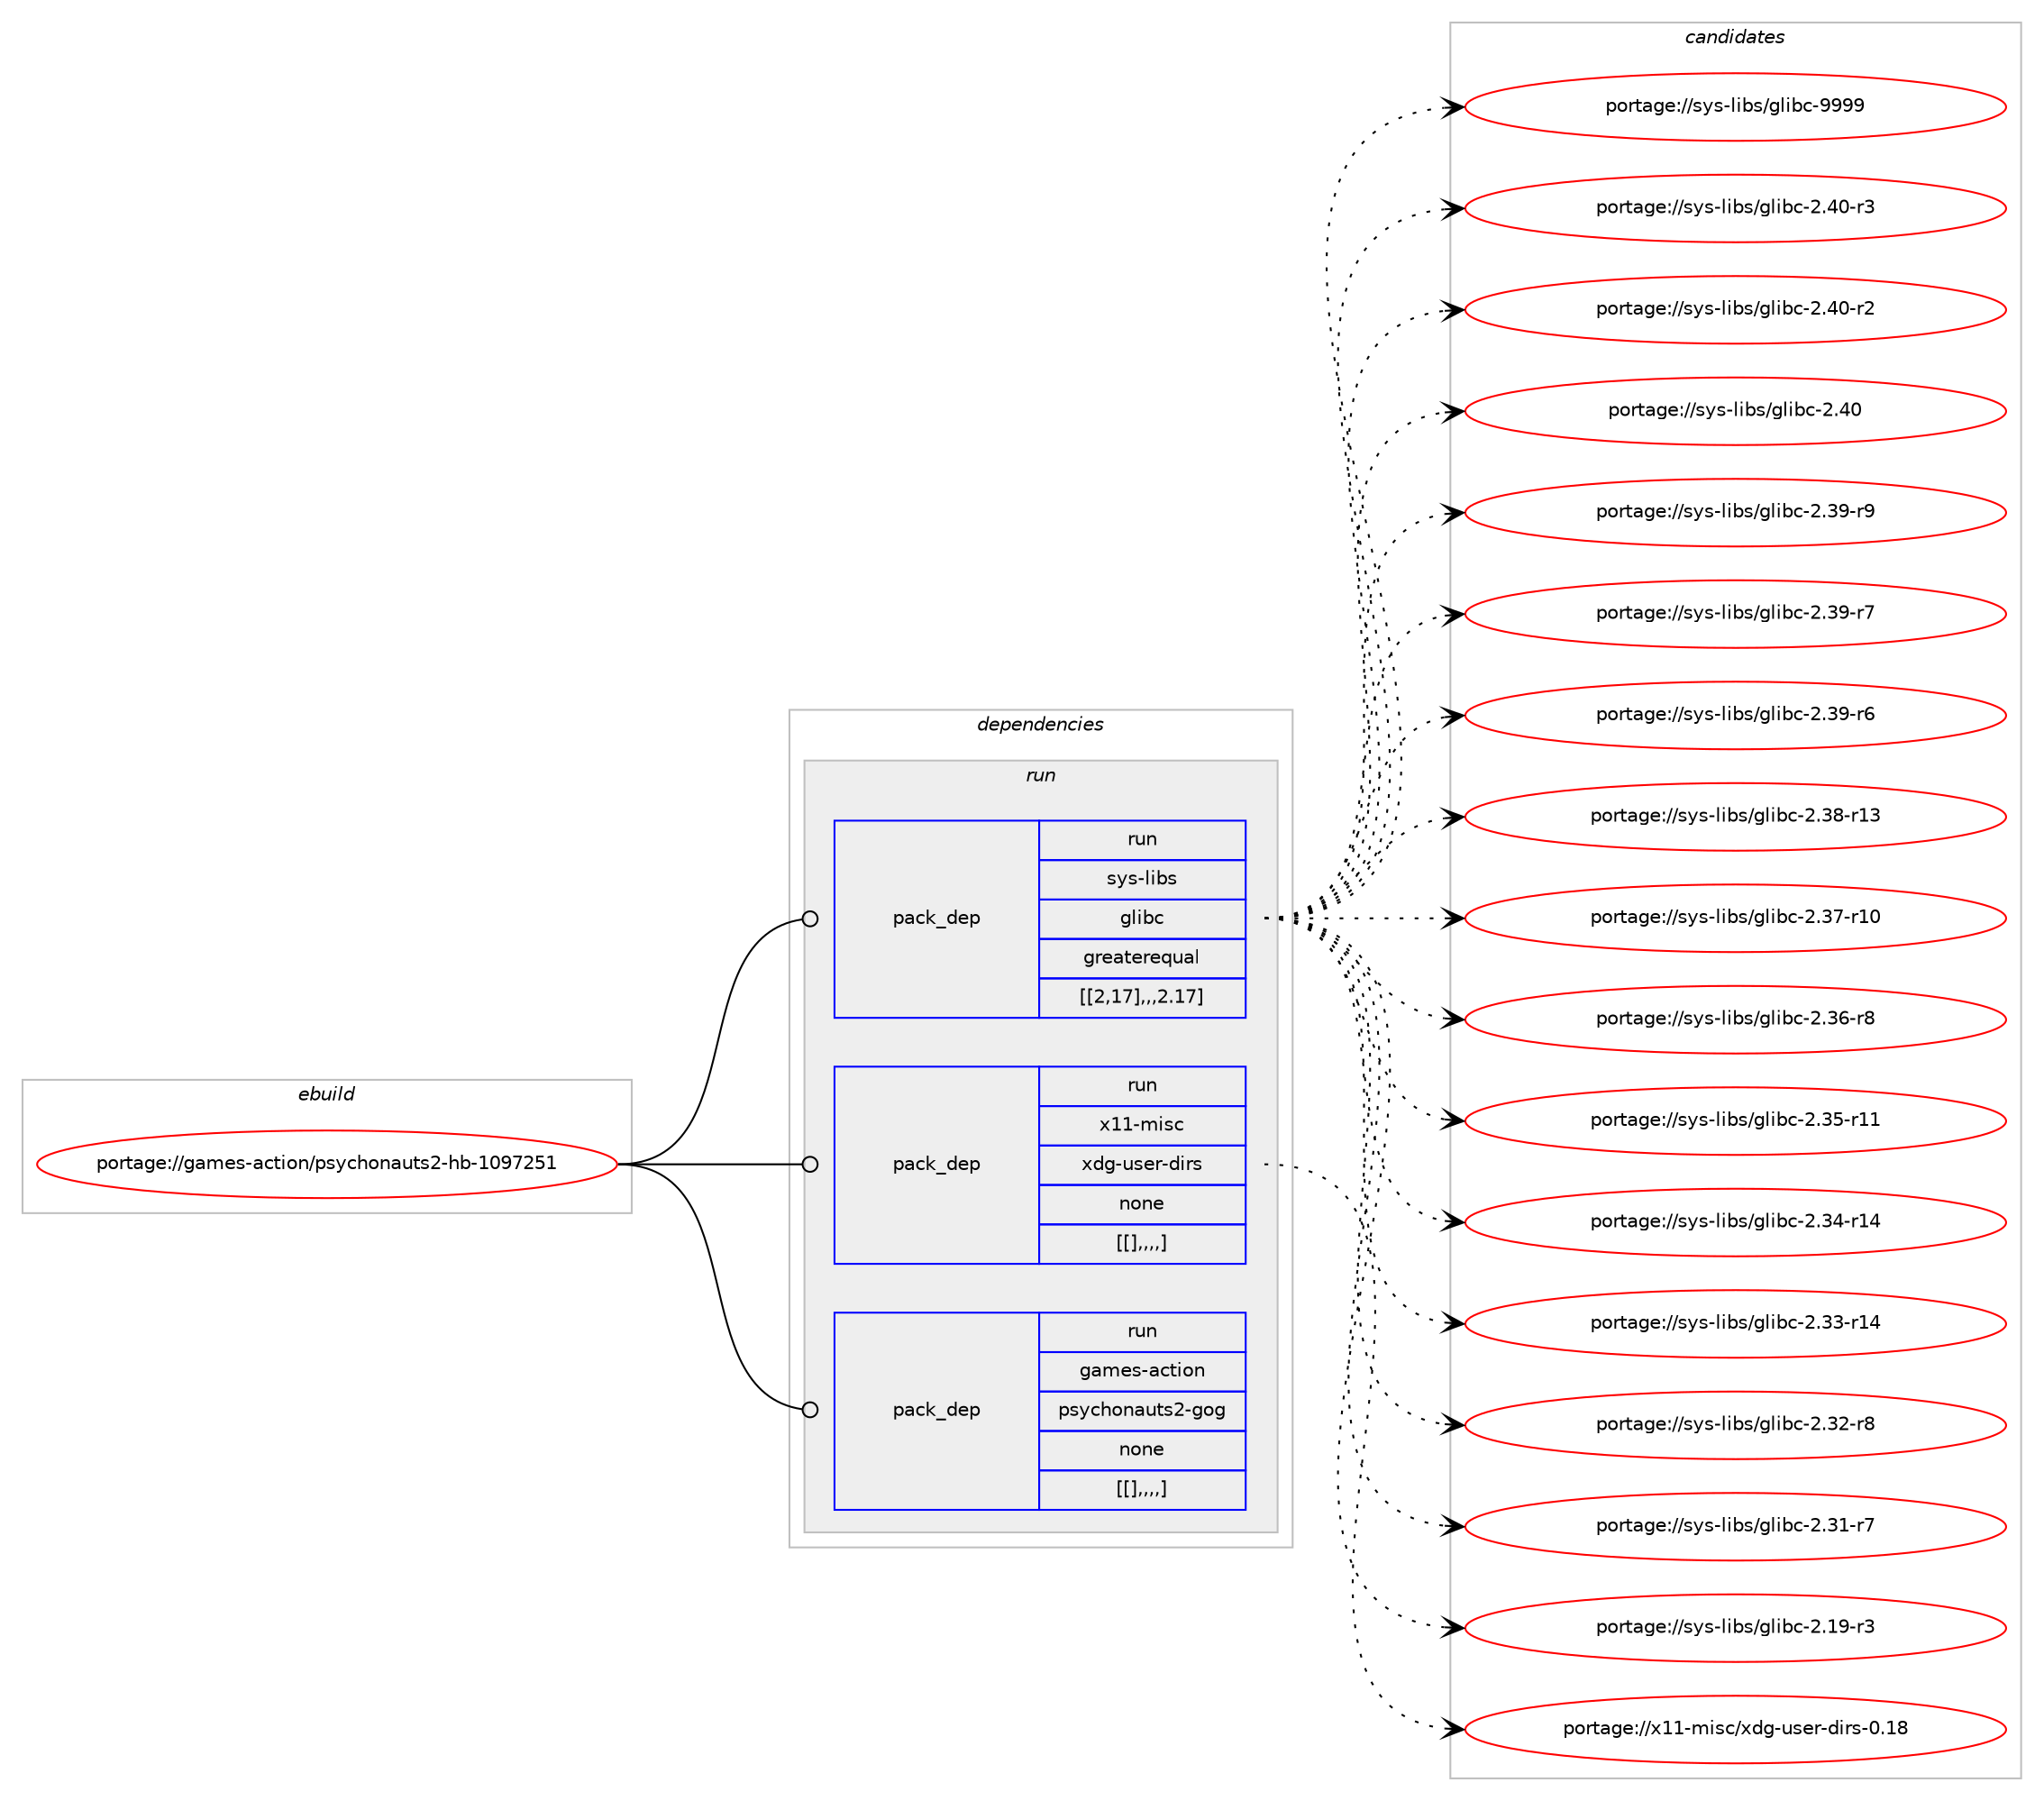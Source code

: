 digraph prolog {

# *************
# Graph options
# *************

newrank=true;
concentrate=true;
compound=true;
graph [rankdir=LR,fontname=Helvetica,fontsize=10,ranksep=1.5];#, ranksep=2.5, nodesep=0.2];
edge  [arrowhead=vee];
node  [fontname=Helvetica,fontsize=10];

# **********
# The ebuild
# **********

subgraph cluster_leftcol {
color=gray;
label=<<i>ebuild</i>>;
id [label="portage://games-action/psychonauts2-hb-1097251", color=red, width=4, href="../games-action/psychonauts2-hb-1097251.svg"];
}

# ****************
# The dependencies
# ****************

subgraph cluster_midcol {
color=gray;
label=<<i>dependencies</i>>;
subgraph cluster_compile {
fillcolor="#eeeeee";
style=filled;
label=<<i>compile</i>>;
}
subgraph cluster_compileandrun {
fillcolor="#eeeeee";
style=filled;
label=<<i>compile and run</i>>;
}
subgraph cluster_run {
fillcolor="#eeeeee";
style=filled;
label=<<i>run</i>>;
subgraph pack161663 {
dependency227711 [label=<<TABLE BORDER="0" CELLBORDER="1" CELLSPACING="0" CELLPADDING="4" WIDTH="220"><TR><TD ROWSPAN="6" CELLPADDING="30">pack_dep</TD></TR><TR><TD WIDTH="110">run</TD></TR><TR><TD>sys-libs</TD></TR><TR><TD>glibc</TD></TR><TR><TD>greaterequal</TD></TR><TR><TD>[[2,17],,,2.17]</TD></TR></TABLE>>, shape=none, color=blue];
}
id:e -> dependency227711:w [weight=20,style="solid",arrowhead="odot"];
subgraph pack161664 {
dependency227712 [label=<<TABLE BORDER="0" CELLBORDER="1" CELLSPACING="0" CELLPADDING="4" WIDTH="220"><TR><TD ROWSPAN="6" CELLPADDING="30">pack_dep</TD></TR><TR><TD WIDTH="110">run</TD></TR><TR><TD>x11-misc</TD></TR><TR><TD>xdg-user-dirs</TD></TR><TR><TD>none</TD></TR><TR><TD>[[],,,,]</TD></TR></TABLE>>, shape=none, color=blue];
}
id:e -> dependency227712:w [weight=20,style="solid",arrowhead="odot"];
subgraph pack161665 {
dependency227713 [label=<<TABLE BORDER="0" CELLBORDER="1" CELLSPACING="0" CELLPADDING="4" WIDTH="220"><TR><TD ROWSPAN="6" CELLPADDING="30">pack_dep</TD></TR><TR><TD WIDTH="110">run</TD></TR><TR><TD>games-action</TD></TR><TR><TD>psychonauts2-gog</TD></TR><TR><TD>none</TD></TR><TR><TD>[[],,,,]</TD></TR></TABLE>>, shape=none, color=blue];
}
id:e -> dependency227713:w [weight=20,style="solid",arrowhead="odot"];
}
}

# **************
# The candidates
# **************

subgraph cluster_choices {
rank=same;
color=gray;
label=<<i>candidates</i>>;

subgraph choice161663 {
color=black;
nodesep=1;
choice11512111545108105981154710310810598994557575757 [label="portage://sys-libs/glibc-9999", color=red, width=4,href="../sys-libs/glibc-9999.svg"];
choice115121115451081059811547103108105989945504652484511451 [label="portage://sys-libs/glibc-2.40-r3", color=red, width=4,href="../sys-libs/glibc-2.40-r3.svg"];
choice115121115451081059811547103108105989945504652484511450 [label="portage://sys-libs/glibc-2.40-r2", color=red, width=4,href="../sys-libs/glibc-2.40-r2.svg"];
choice11512111545108105981154710310810598994550465248 [label="portage://sys-libs/glibc-2.40", color=red, width=4,href="../sys-libs/glibc-2.40.svg"];
choice115121115451081059811547103108105989945504651574511457 [label="portage://sys-libs/glibc-2.39-r9", color=red, width=4,href="../sys-libs/glibc-2.39-r9.svg"];
choice115121115451081059811547103108105989945504651574511455 [label="portage://sys-libs/glibc-2.39-r7", color=red, width=4,href="../sys-libs/glibc-2.39-r7.svg"];
choice115121115451081059811547103108105989945504651574511454 [label="portage://sys-libs/glibc-2.39-r6", color=red, width=4,href="../sys-libs/glibc-2.39-r6.svg"];
choice11512111545108105981154710310810598994550465156451144951 [label="portage://sys-libs/glibc-2.38-r13", color=red, width=4,href="../sys-libs/glibc-2.38-r13.svg"];
choice11512111545108105981154710310810598994550465155451144948 [label="portage://sys-libs/glibc-2.37-r10", color=red, width=4,href="../sys-libs/glibc-2.37-r10.svg"];
choice115121115451081059811547103108105989945504651544511456 [label="portage://sys-libs/glibc-2.36-r8", color=red, width=4,href="../sys-libs/glibc-2.36-r8.svg"];
choice11512111545108105981154710310810598994550465153451144949 [label="portage://sys-libs/glibc-2.35-r11", color=red, width=4,href="../sys-libs/glibc-2.35-r11.svg"];
choice11512111545108105981154710310810598994550465152451144952 [label="portage://sys-libs/glibc-2.34-r14", color=red, width=4,href="../sys-libs/glibc-2.34-r14.svg"];
choice11512111545108105981154710310810598994550465151451144952 [label="portage://sys-libs/glibc-2.33-r14", color=red, width=4,href="../sys-libs/glibc-2.33-r14.svg"];
choice115121115451081059811547103108105989945504651504511456 [label="portage://sys-libs/glibc-2.32-r8", color=red, width=4,href="../sys-libs/glibc-2.32-r8.svg"];
choice115121115451081059811547103108105989945504651494511455 [label="portage://sys-libs/glibc-2.31-r7", color=red, width=4,href="../sys-libs/glibc-2.31-r7.svg"];
choice115121115451081059811547103108105989945504649574511451 [label="portage://sys-libs/glibc-2.19-r3", color=red, width=4,href="../sys-libs/glibc-2.19-r3.svg"];
dependency227711:e -> choice11512111545108105981154710310810598994557575757:w [style=dotted,weight="100"];
dependency227711:e -> choice115121115451081059811547103108105989945504652484511451:w [style=dotted,weight="100"];
dependency227711:e -> choice115121115451081059811547103108105989945504652484511450:w [style=dotted,weight="100"];
dependency227711:e -> choice11512111545108105981154710310810598994550465248:w [style=dotted,weight="100"];
dependency227711:e -> choice115121115451081059811547103108105989945504651574511457:w [style=dotted,weight="100"];
dependency227711:e -> choice115121115451081059811547103108105989945504651574511455:w [style=dotted,weight="100"];
dependency227711:e -> choice115121115451081059811547103108105989945504651574511454:w [style=dotted,weight="100"];
dependency227711:e -> choice11512111545108105981154710310810598994550465156451144951:w [style=dotted,weight="100"];
dependency227711:e -> choice11512111545108105981154710310810598994550465155451144948:w [style=dotted,weight="100"];
dependency227711:e -> choice115121115451081059811547103108105989945504651544511456:w [style=dotted,weight="100"];
dependency227711:e -> choice11512111545108105981154710310810598994550465153451144949:w [style=dotted,weight="100"];
dependency227711:e -> choice11512111545108105981154710310810598994550465152451144952:w [style=dotted,weight="100"];
dependency227711:e -> choice11512111545108105981154710310810598994550465151451144952:w [style=dotted,weight="100"];
dependency227711:e -> choice115121115451081059811547103108105989945504651504511456:w [style=dotted,weight="100"];
dependency227711:e -> choice115121115451081059811547103108105989945504651494511455:w [style=dotted,weight="100"];
dependency227711:e -> choice115121115451081059811547103108105989945504649574511451:w [style=dotted,weight="100"];
}
subgraph choice161664 {
color=black;
nodesep=1;
choice120494945109105115994712010010345117115101114451001051141154548464956 [label="portage://x11-misc/xdg-user-dirs-0.18", color=red, width=4,href="../x11-misc/xdg-user-dirs-0.18.svg"];
dependency227712:e -> choice120494945109105115994712010010345117115101114451001051141154548464956:w [style=dotted,weight="100"];
}
subgraph choice161665 {
color=black;
nodesep=1;
}
}

}
